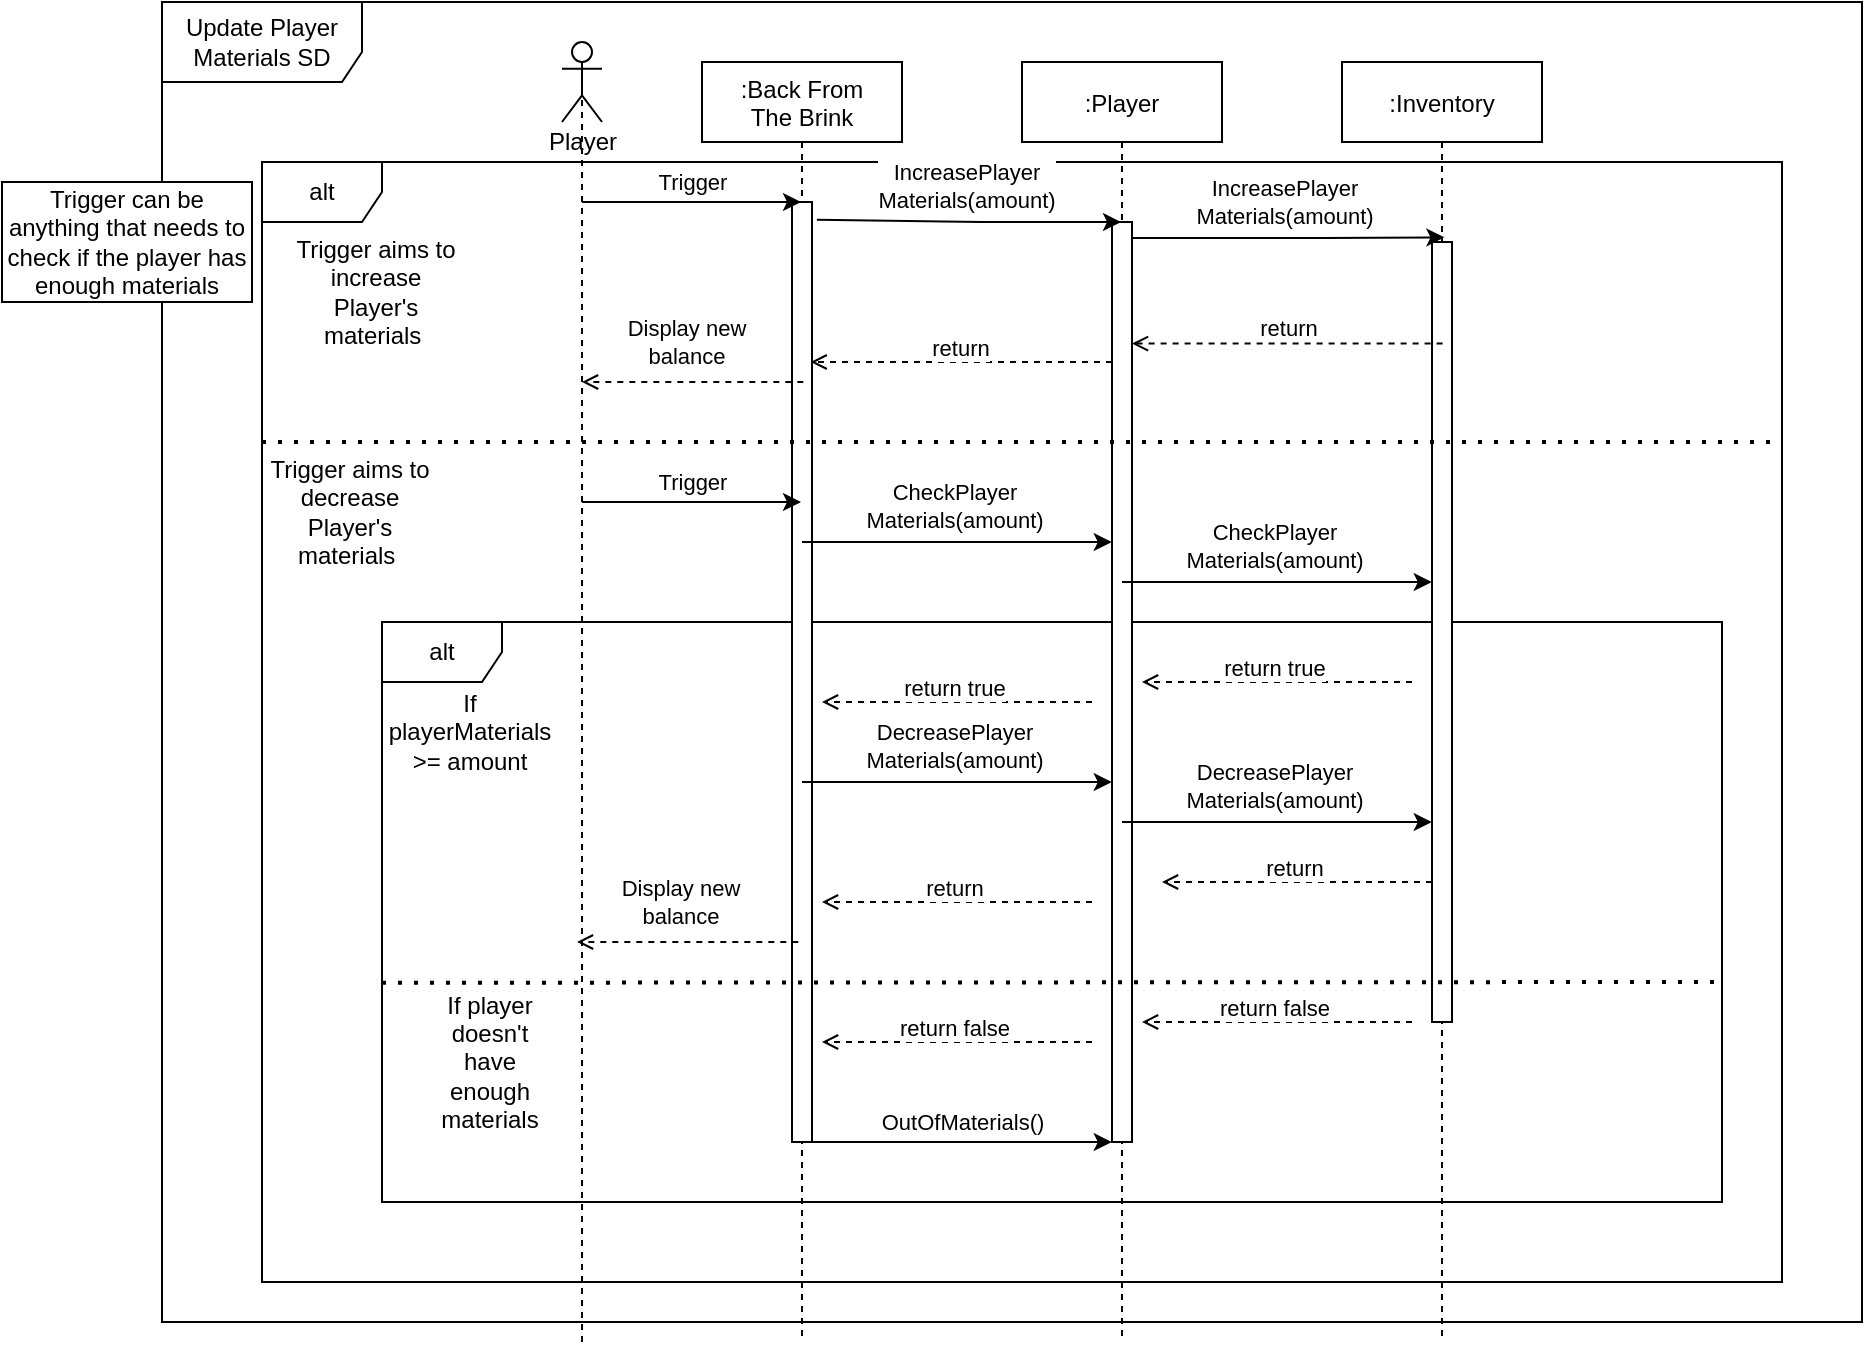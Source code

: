 <mxfile version="13.9.9" type="device"><diagram id="kgpKYQtTHZ0yAKxKKP6v" name="Page-1"><mxGraphModel dx="1740" dy="680" grid="1" gridSize="10" guides="1" tooltips="1" connect="1" arrows="1" fold="1" page="1" pageScale="1" pageWidth="850" pageHeight="1100" math="0" shadow="0"><root><mxCell id="0"/><mxCell id="1" parent="0"/><mxCell id="L-X5YEj496QgBwc2p90v-1" value="Update Player Materials SD" style="shape=umlFrame;whiteSpace=wrap;html=1;width=100;height=40;" parent="1" vertex="1"><mxGeometry x="-150" y="50" width="850" height="660" as="geometry"/></mxCell><mxCell id="u-2S_OhRs1uuInYMgHcG-6" value="alt" style="shape=umlFrame;whiteSpace=wrap;html=1;" parent="1" vertex="1"><mxGeometry x="-100" y="130" width="760" height="560" as="geometry"/></mxCell><mxCell id="u-2S_OhRs1uuInYMgHcG-26" value="alt" style="shape=umlFrame;whiteSpace=wrap;html=1;" parent="1" vertex="1"><mxGeometry x="-40" y="360" width="670" height="290" as="geometry"/></mxCell><mxCell id="3nuBFxr9cyL0pnOWT2aG-1" value=":Back From&#10;The Brink" style="shape=umlLifeline;perimeter=lifelinePerimeter;container=1;collapsible=0;recursiveResize=0;rounded=0;shadow=0;strokeWidth=1;" parent="1" vertex="1"><mxGeometry x="120" y="80" width="100" height="640" as="geometry"/></mxCell><mxCell id="3nuBFxr9cyL0pnOWT2aG-2" value="" style="points=[];perimeter=orthogonalPerimeter;rounded=0;shadow=0;strokeWidth=1;" parent="3nuBFxr9cyL0pnOWT2aG-1" vertex="1"><mxGeometry x="45" y="70" width="10" height="470" as="geometry"/></mxCell><mxCell id="3nuBFxr9cyL0pnOWT2aG-5" value=":Player" style="shape=umlLifeline;perimeter=lifelinePerimeter;container=1;collapsible=0;recursiveResize=0;rounded=0;shadow=0;strokeWidth=1;" parent="1" vertex="1"><mxGeometry x="280" y="80" width="100" height="640" as="geometry"/></mxCell><mxCell id="3nuBFxr9cyL0pnOWT2aG-6" value="" style="points=[];perimeter=orthogonalPerimeter;rounded=0;shadow=0;strokeWidth=1;" parent="3nuBFxr9cyL0pnOWT2aG-5" vertex="1"><mxGeometry x="45" y="80" width="10" height="460" as="geometry"/></mxCell><mxCell id="ICzBVdSw6qREEAKZk2CO-2" value="" style="shape=umlActor;verticalLabelPosition=bottom;verticalAlign=top;html=1;" parent="1" vertex="1"><mxGeometry x="50" y="70" width="20" height="40" as="geometry"/></mxCell><mxCell id="ICzBVdSw6qREEAKZk2CO-3" value="" style="endArrow=none;dashed=1;html=1;entryX=0.5;entryY=0.5;entryDx=0;entryDy=0;entryPerimeter=0;" parent="1" target="ICzBVdSw6qREEAKZk2CO-2" edge="1"><mxGeometry width="50" height="50" relative="1" as="geometry"><mxPoint x="60" y="720" as="sourcePoint"/><mxPoint x="60" y="190" as="targetPoint"/></mxGeometry></mxCell><mxCell id="ICzBVdSw6qREEAKZk2CO-4" value=":Inventory" style="shape=umlLifeline;perimeter=lifelinePerimeter;container=1;collapsible=0;recursiveResize=0;rounded=0;shadow=0;strokeWidth=1;" parent="1" vertex="1"><mxGeometry x="440" y="80" width="100" height="640" as="geometry"/></mxCell><mxCell id="ICzBVdSw6qREEAKZk2CO-5" value="" style="points=[];perimeter=orthogonalPerimeter;rounded=0;shadow=0;strokeWidth=1;" parent="ICzBVdSw6qREEAKZk2CO-4" vertex="1"><mxGeometry x="45" y="90" width="10" height="390" as="geometry"/></mxCell><mxCell id="ICzBVdSw6qREEAKZk2CO-16" value="Player" style="text;html=1;align=center;verticalAlign=middle;resizable=0;points=[];autosize=1;" parent="1" vertex="1"><mxGeometry x="35" y="110" width="50" height="20" as="geometry"/></mxCell><mxCell id="u-2S_OhRs1uuInYMgHcG-1" value="Trigger can be anything that needs to check if the player has enough materials" style="rounded=0;whiteSpace=wrap;html=1;" parent="1" vertex="1"><mxGeometry x="-230" y="140" width="125" height="60" as="geometry"/></mxCell><mxCell id="u-2S_OhRs1uuInYMgHcG-2" value="" style="endArrow=classic;html=1;" parent="1" target="3nuBFxr9cyL0pnOWT2aG-1" edge="1"><mxGeometry width="50" height="50" relative="1" as="geometry"><mxPoint x="60" y="150" as="sourcePoint"/><mxPoint x="110" y="150" as="targetPoint"/></mxGeometry></mxCell><mxCell id="u-2S_OhRs1uuInYMgHcG-3" value="Trigger" style="edgeLabel;html=1;align=center;verticalAlign=middle;resizable=0;points=[];" parent="u-2S_OhRs1uuInYMgHcG-2" vertex="1" connectable="0"><mxGeometry x="-0.002" y="1" relative="1" as="geometry"><mxPoint y="-9" as="offset"/></mxGeometry></mxCell><mxCell id="u-2S_OhRs1uuInYMgHcG-4" value="IncreasePlayer&lt;br&gt;Materials(amount)" style="endArrow=classic;html=1;exitX=1.244;exitY=0.019;exitDx=0;exitDy=0;exitPerimeter=0;" parent="1" source="3nuBFxr9cyL0pnOWT2aG-2" target="3nuBFxr9cyL0pnOWT2aG-5" edge="1"><mxGeometry x="-0.027" y="18" width="50" height="50" relative="1" as="geometry"><mxPoint x="180" y="160" as="sourcePoint"/><mxPoint x="275" y="160" as="targetPoint"/><mxPoint as="offset"/><Array as="points"><mxPoint x="260" y="160"/></Array></mxGeometry></mxCell><mxCell id="u-2S_OhRs1uuInYMgHcG-5" value="IncreasePlayer&lt;br&gt;Materials(amount)" style="endArrow=classic;html=1;entryX=0.512;entryY=0.137;entryDx=0;entryDy=0;entryPerimeter=0;" parent="1" source="3nuBFxr9cyL0pnOWT2aG-6" target="ICzBVdSw6qREEAKZk2CO-4" edge="1"><mxGeometry x="-0.027" y="18" width="50" height="50" relative="1" as="geometry"><mxPoint x="390" y="170" as="sourcePoint"/><mxPoint x="480" y="170" as="targetPoint"/><mxPoint as="offset"/><Array as="points"><mxPoint x="420" y="168"/></Array></mxGeometry></mxCell><mxCell id="u-2S_OhRs1uuInYMgHcG-7" value="" style="endArrow=none;dashed=1;html=1;dashPattern=1 3;strokeWidth=2;" parent="1" edge="1"><mxGeometry width="50" height="50" relative="1" as="geometry"><mxPoint x="-100" y="270" as="sourcePoint"/><mxPoint x="660" y="270" as="targetPoint"/></mxGeometry></mxCell><mxCell id="u-2S_OhRs1uuInYMgHcG-16" value="Trigger aims to increase Player's materials&amp;nbsp;" style="text;html=1;strokeColor=none;fillColor=none;align=center;verticalAlign=middle;whiteSpace=wrap;rounded=0;" parent="1" vertex="1"><mxGeometry x="-87" y="170" width="87.5" height="50" as="geometry"/></mxCell><mxCell id="u-2S_OhRs1uuInYMgHcG-17" value="Trigger aims to decrease Player's materials&amp;nbsp;" style="text;html=1;strokeColor=none;fillColor=none;align=center;verticalAlign=middle;whiteSpace=wrap;rounded=0;" parent="1" vertex="1"><mxGeometry x="-100" y="280" width="87.5" height="50" as="geometry"/></mxCell><mxCell id="u-2S_OhRs1uuInYMgHcG-18" value="" style="endArrow=classic;html=1;" parent="1" edge="1"><mxGeometry width="50" height="50" relative="1" as="geometry"><mxPoint x="60.0" y="300" as="sourcePoint"/><mxPoint x="169.5" y="300" as="targetPoint"/></mxGeometry></mxCell><mxCell id="u-2S_OhRs1uuInYMgHcG-19" value="Trigger" style="edgeLabel;html=1;align=center;verticalAlign=middle;resizable=0;points=[];" parent="u-2S_OhRs1uuInYMgHcG-18" vertex="1" connectable="0"><mxGeometry x="-0.002" y="1" relative="1" as="geometry"><mxPoint y="-9" as="offset"/></mxGeometry></mxCell><mxCell id="u-2S_OhRs1uuInYMgHcG-20" value="" style="endArrow=open;html=1;dashed=1;exitX=0.503;exitY=0.22;exitDx=0;exitDy=0;exitPerimeter=0;endFill=0;" parent="1" source="ICzBVdSw6qREEAKZk2CO-4" target="3nuBFxr9cyL0pnOWT2aG-6" edge="1"><mxGeometry width="50" height="50" relative="1" as="geometry"><mxPoint x="470" y="208" as="sourcePoint"/><mxPoint x="240" y="270" as="targetPoint"/></mxGeometry></mxCell><mxCell id="u-2S_OhRs1uuInYMgHcG-21" value="return" style="edgeLabel;html=1;align=center;verticalAlign=middle;resizable=0;points=[];" parent="u-2S_OhRs1uuInYMgHcG-20" vertex="1" connectable="0"><mxGeometry x="-0.185" y="1" relative="1" as="geometry"><mxPoint x="-14.28" y="-8.56" as="offset"/></mxGeometry></mxCell><mxCell id="u-2S_OhRs1uuInYMgHcG-22" value="" style="endArrow=open;html=1;exitX=0.066;exitY=0.939;exitDx=0;exitDy=0;exitPerimeter=0;dashed=1;endFill=0;" parent="1" edge="1"><mxGeometry width="50" height="50" relative="1" as="geometry"><mxPoint x="325.0" y="230.0" as="sourcePoint"/><mxPoint x="174.34" y="230.0" as="targetPoint"/></mxGeometry></mxCell><mxCell id="u-2S_OhRs1uuInYMgHcG-23" value="return" style="edgeLabel;html=1;align=center;verticalAlign=middle;resizable=0;points=[];" parent="u-2S_OhRs1uuInYMgHcG-22" vertex="1" connectable="0"><mxGeometry x="-0.185" y="1" relative="1" as="geometry"><mxPoint x="-14.28" y="-8.56" as="offset"/></mxGeometry></mxCell><mxCell id="u-2S_OhRs1uuInYMgHcG-24" value="" style="endArrow=open;html=1;exitX=0.066;exitY=0.939;exitDx=0;exitDy=0;exitPerimeter=0;dashed=1;endFill=0;" parent="1" edge="1"><mxGeometry width="50" height="50" relative="1" as="geometry"><mxPoint x="170.66" y="240" as="sourcePoint"/><mxPoint x="60" y="240" as="targetPoint"/></mxGeometry></mxCell><mxCell id="u-2S_OhRs1uuInYMgHcG-25" value="Display new &lt;br&gt;balance" style="edgeLabel;html=1;align=center;verticalAlign=middle;resizable=0;points=[];" parent="u-2S_OhRs1uuInYMgHcG-24" vertex="1" connectable="0"><mxGeometry x="-0.185" y="1" relative="1" as="geometry"><mxPoint x="-14.28" y="-21" as="offset"/></mxGeometry></mxCell><mxCell id="u-2S_OhRs1uuInYMgHcG-27" value="If playerMaterials &amp;gt;= amount" style="text;html=1;strokeColor=none;fillColor=none;align=center;verticalAlign=middle;whiteSpace=wrap;rounded=0;" parent="1" vertex="1"><mxGeometry x="-40" y="390" width="87.5" height="50" as="geometry"/></mxCell><mxCell id="u-2S_OhRs1uuInYMgHcG-28" value="CheckPlayer&lt;br&gt;Materials(amount)" style="endArrow=classic;html=1;exitX=0.962;exitY=0.042;exitDx=0;exitDy=0;exitPerimeter=0;" parent="1" edge="1"><mxGeometry x="-0.027" y="18" width="50" height="50" relative="1" as="geometry"><mxPoint x="170.0" y="320.0" as="sourcePoint"/><mxPoint x="324.88" y="320.0" as="targetPoint"/><mxPoint as="offset"/></mxGeometry></mxCell><mxCell id="u-2S_OhRs1uuInYMgHcG-29" value="CheckPlayer&lt;br&gt;Materials(amount)" style="endArrow=classic;html=1;exitX=0.962;exitY=0.042;exitDx=0;exitDy=0;exitPerimeter=0;" parent="1" edge="1"><mxGeometry x="-0.027" y="18" width="50" height="50" relative="1" as="geometry"><mxPoint x="330.0" y="340.0" as="sourcePoint"/><mxPoint x="484.88" y="340.0" as="targetPoint"/><mxPoint as="offset"/></mxGeometry></mxCell><mxCell id="u-2S_OhRs1uuInYMgHcG-30" value="" style="endArrow=open;html=1;dashed=1;endFill=0;" parent="1" edge="1"><mxGeometry width="50" height="50" relative="1" as="geometry"><mxPoint x="475" y="390" as="sourcePoint"/><mxPoint x="340.0" y="390" as="targetPoint"/></mxGeometry></mxCell><mxCell id="u-2S_OhRs1uuInYMgHcG-31" value="return true" style="edgeLabel;html=1;align=center;verticalAlign=middle;resizable=0;points=[];" parent="u-2S_OhRs1uuInYMgHcG-30" vertex="1" connectable="0"><mxGeometry x="-0.185" y="1" relative="1" as="geometry"><mxPoint x="-14.28" y="-8.56" as="offset"/></mxGeometry></mxCell><mxCell id="u-2S_OhRs1uuInYMgHcG-32" value="" style="endArrow=open;html=1;dashed=1;endFill=0;" parent="1" edge="1"><mxGeometry width="50" height="50" relative="1" as="geometry"><mxPoint x="315" y="400.0" as="sourcePoint"/><mxPoint x="180.0" y="400.0" as="targetPoint"/></mxGeometry></mxCell><mxCell id="u-2S_OhRs1uuInYMgHcG-33" value="return true" style="edgeLabel;html=1;align=center;verticalAlign=middle;resizable=0;points=[];" parent="u-2S_OhRs1uuInYMgHcG-32" vertex="1" connectable="0"><mxGeometry x="-0.185" y="1" relative="1" as="geometry"><mxPoint x="-14.28" y="-8.56" as="offset"/></mxGeometry></mxCell><mxCell id="u-2S_OhRs1uuInYMgHcG-34" value="DecreasePlayer&lt;br&gt;Materials(amount)" style="endArrow=classic;html=1;exitX=0.962;exitY=0.042;exitDx=0;exitDy=0;exitPerimeter=0;" parent="1" edge="1"><mxGeometry x="-0.027" y="18" width="50" height="50" relative="1" as="geometry"><mxPoint x="170.0" y="440.0" as="sourcePoint"/><mxPoint x="324.88" y="440.0" as="targetPoint"/><mxPoint as="offset"/></mxGeometry></mxCell><mxCell id="u-2S_OhRs1uuInYMgHcG-35" value="DecreasePlayer&lt;br&gt;Materials(amount)" style="endArrow=classic;html=1;exitX=0.962;exitY=0.042;exitDx=0;exitDy=0;exitPerimeter=0;" parent="1" edge="1"><mxGeometry x="-0.027" y="18" width="50" height="50" relative="1" as="geometry"><mxPoint x="330.0" y="460.0" as="sourcePoint"/><mxPoint x="484.88" y="460.0" as="targetPoint"/><mxPoint as="offset"/></mxGeometry></mxCell><mxCell id="u-2S_OhRs1uuInYMgHcG-36" value="" style="endArrow=open;html=1;dashed=1;endFill=0;" parent="1" edge="1"><mxGeometry width="50" height="50" relative="1" as="geometry"><mxPoint x="485" y="490.0" as="sourcePoint"/><mxPoint x="350.0" y="490.0" as="targetPoint"/></mxGeometry></mxCell><mxCell id="u-2S_OhRs1uuInYMgHcG-37" value="return" style="edgeLabel;html=1;align=center;verticalAlign=middle;resizable=0;points=[];" parent="u-2S_OhRs1uuInYMgHcG-36" vertex="1" connectable="0"><mxGeometry x="-0.185" y="1" relative="1" as="geometry"><mxPoint x="-14.28" y="-8.56" as="offset"/></mxGeometry></mxCell><mxCell id="u-2S_OhRs1uuInYMgHcG-38" value="" style="endArrow=open;html=1;dashed=1;endFill=0;" parent="1" edge="1"><mxGeometry width="50" height="50" relative="1" as="geometry"><mxPoint x="315" y="500" as="sourcePoint"/><mxPoint x="180.0" y="500" as="targetPoint"/></mxGeometry></mxCell><mxCell id="u-2S_OhRs1uuInYMgHcG-39" value="return" style="edgeLabel;html=1;align=center;verticalAlign=middle;resizable=0;points=[];" parent="u-2S_OhRs1uuInYMgHcG-38" vertex="1" connectable="0"><mxGeometry x="-0.185" y="1" relative="1" as="geometry"><mxPoint x="-14.28" y="-8.56" as="offset"/></mxGeometry></mxCell><mxCell id="u-2S_OhRs1uuInYMgHcG-44" value="" style="endArrow=open;html=1;exitX=0.066;exitY=0.939;exitDx=0;exitDy=0;exitPerimeter=0;dashed=1;endFill=0;" parent="1" edge="1"><mxGeometry width="50" height="50" relative="1" as="geometry"><mxPoint x="168.16" y="520" as="sourcePoint"/><mxPoint x="57.5" y="520" as="targetPoint"/></mxGeometry></mxCell><mxCell id="u-2S_OhRs1uuInYMgHcG-45" value="Display new &lt;br&gt;balance" style="edgeLabel;html=1;align=center;verticalAlign=middle;resizable=0;points=[];" parent="u-2S_OhRs1uuInYMgHcG-44" vertex="1" connectable="0"><mxGeometry x="-0.185" y="1" relative="1" as="geometry"><mxPoint x="-14.28" y="-21" as="offset"/></mxGeometry></mxCell><mxCell id="u-2S_OhRs1uuInYMgHcG-46" value="" style="endArrow=none;dashed=1;html=1;dashPattern=1 3;strokeWidth=2;exitX=0;exitY=0.622;exitDx=0;exitDy=0;exitPerimeter=0;" parent="1" source="u-2S_OhRs1uuInYMgHcG-26" edge="1"><mxGeometry width="50" height="50" relative="1" as="geometry"><mxPoint x="-20" y="540" as="sourcePoint"/><mxPoint x="630" y="540" as="targetPoint"/></mxGeometry></mxCell><mxCell id="u-2S_OhRs1uuInYMgHcG-47" value="If player doesn't have enough materials" style="text;html=1;strokeColor=none;fillColor=none;align=center;verticalAlign=middle;whiteSpace=wrap;rounded=0;" parent="1" vertex="1"><mxGeometry x="-20" y="550" width="67.5" height="60" as="geometry"/></mxCell><mxCell id="u-2S_OhRs1uuInYMgHcG-48" value="" style="endArrow=open;html=1;dashed=1;endFill=0;" parent="1" edge="1"><mxGeometry width="50" height="50" relative="1" as="geometry"><mxPoint x="475" y="560.0" as="sourcePoint"/><mxPoint x="340.0" y="560.0" as="targetPoint"/></mxGeometry></mxCell><mxCell id="u-2S_OhRs1uuInYMgHcG-49" value="return false" style="edgeLabel;html=1;align=center;verticalAlign=middle;resizable=0;points=[];" parent="u-2S_OhRs1uuInYMgHcG-48" vertex="1" connectable="0"><mxGeometry x="-0.185" y="1" relative="1" as="geometry"><mxPoint x="-14.28" y="-8.56" as="offset"/></mxGeometry></mxCell><mxCell id="u-2S_OhRs1uuInYMgHcG-50" value="" style="endArrow=open;html=1;dashed=1;endFill=0;" parent="1" edge="1"><mxGeometry width="50" height="50" relative="1" as="geometry"><mxPoint x="315" y="570" as="sourcePoint"/><mxPoint x="180.0" y="570" as="targetPoint"/></mxGeometry></mxCell><mxCell id="u-2S_OhRs1uuInYMgHcG-51" value="return false" style="edgeLabel;html=1;align=center;verticalAlign=middle;resizable=0;points=[];" parent="u-2S_OhRs1uuInYMgHcG-50" vertex="1" connectable="0"><mxGeometry x="-0.185" y="1" relative="1" as="geometry"><mxPoint x="-14.28" y="-8.56" as="offset"/></mxGeometry></mxCell><mxCell id="u-2S_OhRs1uuInYMgHcG-52" value="OutOfMaterials()" style="endArrow=classic;html=1;exitX=0.962;exitY=0.042;exitDx=0;exitDy=0;exitPerimeter=0;" parent="1" edge="1"><mxGeometry x="0.033" y="10" width="50" height="50" relative="1" as="geometry"><mxPoint x="170.0" y="620.0" as="sourcePoint"/><mxPoint x="324.88" y="620.0" as="targetPoint"/><mxPoint as="offset"/></mxGeometry></mxCell></root></mxGraphModel></diagram></mxfile>